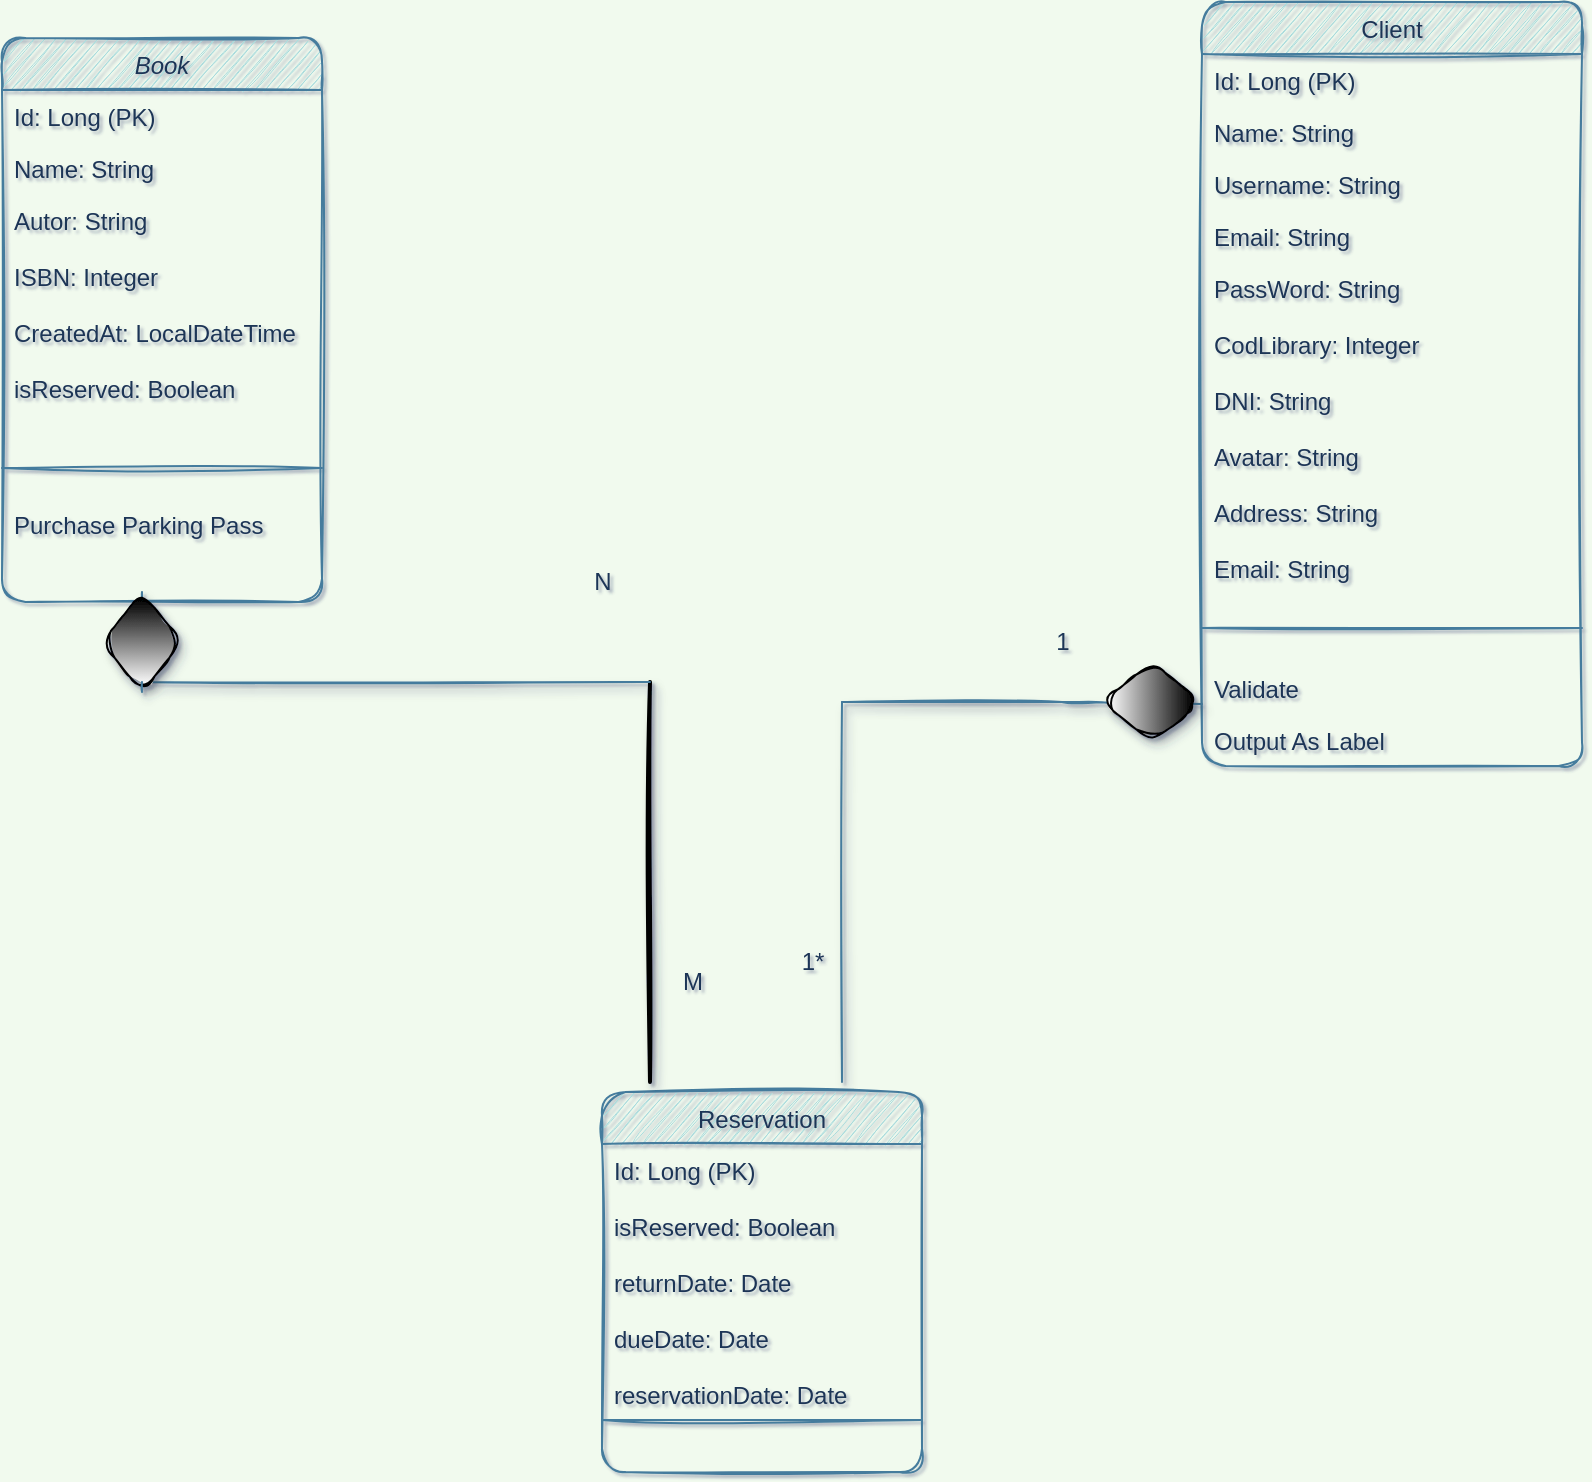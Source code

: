 <mxfile version="16.5.1" type="device"><diagram id="C5RBs43oDa-KdzZeNtuy" name="Page-1"><mxGraphModel dx="1102" dy="865" grid="1" gridSize="10" guides="1" tooltips="1" connect="1" arrows="1" fold="1" page="1" pageScale="1" pageWidth="827" pageHeight="1169" background="#F1FAEE" math="0" shadow="1"><root><mxCell id="WIyWlLk6GJQsqaUBKTNV-0"/><mxCell id="WIyWlLk6GJQsqaUBKTNV-1" parent="WIyWlLk6GJQsqaUBKTNV-0"/><mxCell id="zkfFHV4jXpPFQw0GAbJ--0" value="Book" style="swimlane;fontStyle=2;align=center;verticalAlign=top;childLayout=stackLayout;horizontal=1;startSize=26;horizontalStack=0;resizeParent=1;resizeLast=0;collapsible=1;marginBottom=0;rounded=1;shadow=0;strokeWidth=1;fillColor=#A8DADC;strokeColor=#457B9D;fontColor=#1D3557;sketch=1;" parent="WIyWlLk6GJQsqaUBKTNV-1" vertex="1"><mxGeometry x="10" y="48" width="160" height="282" as="geometry"><mxRectangle x="230" y="140" width="160" height="26" as="alternateBounds"/></mxGeometry></mxCell><mxCell id="zkfFHV4jXpPFQw0GAbJ--1" value="Id: Long (PK)" style="text;align=left;verticalAlign=top;spacingLeft=4;spacingRight=4;overflow=hidden;rotatable=0;points=[[0,0.5],[1,0.5]];portConstraint=eastwest;fontColor=#1D3557;sketch=1;rounded=1;" parent="zkfFHV4jXpPFQw0GAbJ--0" vertex="1"><mxGeometry y="26" width="160" height="26" as="geometry"/></mxCell><mxCell id="zkfFHV4jXpPFQw0GAbJ--2" value="Name: String" style="text;align=left;verticalAlign=top;spacingLeft=4;spacingRight=4;overflow=hidden;rotatable=0;points=[[0,0.5],[1,0.5]];portConstraint=eastwest;rounded=1;shadow=0;html=0;fontColor=#1D3557;sketch=1;" parent="zkfFHV4jXpPFQw0GAbJ--0" vertex="1"><mxGeometry y="52" width="160" height="26" as="geometry"/></mxCell><mxCell id="zkfFHV4jXpPFQw0GAbJ--3" value="Autor: String&#10;&#10;ISBN: Integer&#10;&#10;CreatedAt: LocalDateTime&#10;&#10;isReserved: Boolean&#10;" style="text;align=left;verticalAlign=top;spacingLeft=4;spacingRight=4;overflow=hidden;rotatable=0;points=[[0,0.5],[1,0.5]];portConstraint=eastwest;rounded=1;shadow=0;html=0;fontColor=#1D3557;sketch=1;" parent="zkfFHV4jXpPFQw0GAbJ--0" vertex="1"><mxGeometry y="78" width="160" height="122" as="geometry"/></mxCell><mxCell id="zkfFHV4jXpPFQw0GAbJ--4" value="" style="line;html=1;strokeWidth=1;align=left;verticalAlign=middle;spacingTop=-1;spacingLeft=3;spacingRight=3;rotatable=0;labelPosition=right;points=[];portConstraint=eastwest;fillColor=#A8DADC;strokeColor=#457B9D;fontColor=#1D3557;labelBackgroundColor=#F1FAEE;sketch=1;rounded=1;" parent="zkfFHV4jXpPFQw0GAbJ--0" vertex="1"><mxGeometry y="200" width="160" height="30" as="geometry"/></mxCell><mxCell id="zkfFHV4jXpPFQw0GAbJ--5" value="Purchase Parking Pass" style="text;align=left;verticalAlign=top;spacingLeft=4;spacingRight=4;overflow=hidden;rotatable=0;points=[[0,0.5],[1,0.5]];portConstraint=eastwest;fontColor=#1D3557;sketch=1;rounded=1;" parent="zkfFHV4jXpPFQw0GAbJ--0" vertex="1"><mxGeometry y="230" width="160" height="52" as="geometry"/></mxCell><mxCell id="zkfFHV4jXpPFQw0GAbJ--13" value="Reservation&#10;" style="swimlane;fontStyle=0;align=center;verticalAlign=top;childLayout=stackLayout;horizontal=1;startSize=26;horizontalStack=0;resizeParent=1;resizeLast=0;collapsible=1;marginBottom=0;rounded=1;shadow=0;strokeWidth=1;fillColor=#A8DADC;strokeColor=#457B9D;fontColor=#1D3557;sketch=1;" parent="WIyWlLk6GJQsqaUBKTNV-1" vertex="1"><mxGeometry x="310" y="575" width="160" height="190" as="geometry"><mxRectangle x="340" y="380" width="170" height="26" as="alternateBounds"/></mxGeometry></mxCell><mxCell id="zkfFHV4jXpPFQw0GAbJ--14" value="Id: Long (PK)&#10;&#10;isReserved: Boolean&#10;&#10;returnDate: Date&#10;&#10;dueDate: Date&#10;&#10;reservationDate: Date" style="text;align=left;verticalAlign=top;spacingLeft=4;spacingRight=4;overflow=hidden;rotatable=0;points=[[0,0.5],[1,0.5]];portConstraint=eastwest;fontColor=#1D3557;sketch=1;rounded=1;" parent="zkfFHV4jXpPFQw0GAbJ--13" vertex="1"><mxGeometry y="26" width="160" height="134" as="geometry"/></mxCell><mxCell id="zkfFHV4jXpPFQw0GAbJ--15" value="" style="line;html=1;strokeWidth=1;align=left;verticalAlign=middle;spacingTop=-1;spacingLeft=3;spacingRight=3;rotatable=0;labelPosition=right;points=[];portConstraint=eastwest;fillColor=#A8DADC;strokeColor=#457B9D;fontColor=#1D3557;labelBackgroundColor=#F1FAEE;sketch=1;rounded=1;" parent="zkfFHV4jXpPFQw0GAbJ--13" vertex="1"><mxGeometry y="160" width="160" height="8" as="geometry"/></mxCell><mxCell id="zkfFHV4jXpPFQw0GAbJ--17" value="Client" style="swimlane;fontStyle=0;align=center;verticalAlign=top;childLayout=stackLayout;horizontal=1;startSize=26;horizontalStack=0;resizeParent=1;resizeLast=0;collapsible=1;marginBottom=0;rounded=1;shadow=0;strokeWidth=1;fillColor=#A8DADC;strokeColor=#457B9D;fontColor=#1D3557;sketch=1;" parent="WIyWlLk6GJQsqaUBKTNV-1" vertex="1"><mxGeometry x="610" y="30" width="190" height="382" as="geometry"><mxRectangle x="550" y="140" width="160" height="26" as="alternateBounds"/></mxGeometry></mxCell><mxCell id="zkfFHV4jXpPFQw0GAbJ--18" value="Id: Long (PK)&#10;" style="text;align=left;verticalAlign=top;spacingLeft=4;spacingRight=4;overflow=hidden;rotatable=0;points=[[0,0.5],[1,0.5]];portConstraint=eastwest;fontColor=#1D3557;sketch=1;rounded=1;" parent="zkfFHV4jXpPFQw0GAbJ--17" vertex="1"><mxGeometry y="26" width="190" height="26" as="geometry"/></mxCell><mxCell id="zkfFHV4jXpPFQw0GAbJ--19" value="Name: String" style="text;align=left;verticalAlign=top;spacingLeft=4;spacingRight=4;overflow=hidden;rotatable=0;points=[[0,0.5],[1,0.5]];portConstraint=eastwest;rounded=1;shadow=0;html=0;fontColor=#1D3557;sketch=1;" parent="zkfFHV4jXpPFQw0GAbJ--17" vertex="1"><mxGeometry y="52" width="190" height="26" as="geometry"/></mxCell><mxCell id="zkfFHV4jXpPFQw0GAbJ--20" value="Username: String" style="text;align=left;verticalAlign=top;spacingLeft=4;spacingRight=4;overflow=hidden;rotatable=0;points=[[0,0.5],[1,0.5]];portConstraint=eastwest;rounded=1;shadow=0;html=0;fontColor=#1D3557;sketch=1;" parent="zkfFHV4jXpPFQw0GAbJ--17" vertex="1"><mxGeometry y="78" width="190" height="26" as="geometry"/></mxCell><mxCell id="zkfFHV4jXpPFQw0GAbJ--21" value="Email: String" style="text;align=left;verticalAlign=top;spacingLeft=4;spacingRight=4;overflow=hidden;rotatable=0;points=[[0,0.5],[1,0.5]];portConstraint=eastwest;rounded=1;shadow=0;html=0;fontColor=#1D3557;sketch=1;" parent="zkfFHV4jXpPFQw0GAbJ--17" vertex="1"><mxGeometry y="104" width="190" height="26" as="geometry"/></mxCell><mxCell id="zkfFHV4jXpPFQw0GAbJ--22" value="PassWord: String&#10;&#10;CodLibrary: Integer&#10;&#10;DNI: String&#10;&#10;Avatar: String&#10;&#10;Address: String" style="text;align=left;verticalAlign=top;spacingLeft=4;spacingRight=4;overflow=hidden;rotatable=0;points=[[0,0.5],[1,0.5]];portConstraint=eastwest;rounded=1;shadow=0;html=0;fontColor=#1D3557;sketch=1;" parent="zkfFHV4jXpPFQw0GAbJ--17" vertex="1"><mxGeometry y="130" width="190" height="140" as="geometry"/></mxCell><mxCell id="dvve5wBg9tJH1e_ybyXD-0" value="Email: String" style="text;align=left;verticalAlign=top;spacingLeft=4;spacingRight=4;overflow=hidden;rotatable=0;points=[[0,0.5],[1,0.5]];portConstraint=eastwest;rounded=1;shadow=0;html=0;fontColor=#1D3557;sketch=1;" parent="zkfFHV4jXpPFQw0GAbJ--17" vertex="1"><mxGeometry y="270" width="190" height="26" as="geometry"/></mxCell><mxCell id="zkfFHV4jXpPFQw0GAbJ--23" value="" style="line;html=1;strokeWidth=1;align=left;verticalAlign=middle;spacingTop=-1;spacingLeft=3;spacingRight=3;rotatable=0;labelPosition=right;points=[];portConstraint=eastwest;fillColor=#A8DADC;strokeColor=#457B9D;fontColor=#1D3557;labelBackgroundColor=#F1FAEE;sketch=1;rounded=1;" parent="zkfFHV4jXpPFQw0GAbJ--17" vertex="1"><mxGeometry y="296" width="190" height="34" as="geometry"/></mxCell><mxCell id="zkfFHV4jXpPFQw0GAbJ--24" value="Validate" style="text;align=left;verticalAlign=top;spacingLeft=4;spacingRight=4;overflow=hidden;rotatable=0;points=[[0,0.5],[1,0.5]];portConstraint=eastwest;fontColor=#1D3557;sketch=1;rounded=1;" parent="zkfFHV4jXpPFQw0GAbJ--17" vertex="1"><mxGeometry y="330" width="190" height="26" as="geometry"/></mxCell><mxCell id="zkfFHV4jXpPFQw0GAbJ--25" value="Output As Label" style="text;align=left;verticalAlign=top;spacingLeft=4;spacingRight=4;overflow=hidden;rotatable=0;points=[[0,0.5],[1,0.5]];portConstraint=eastwest;fontColor=#1D3557;sketch=1;rounded=1;" parent="zkfFHV4jXpPFQw0GAbJ--17" vertex="1"><mxGeometry y="356" width="190" height="26" as="geometry"/></mxCell><mxCell id="dvve5wBg9tJH1e_ybyXD-2" value="N" style="text;html=1;align=center;verticalAlign=middle;resizable=0;points=[];autosize=1;strokeColor=none;fillColor=none;fontColor=#1D3557;" parent="WIyWlLk6GJQsqaUBKTNV-1" vertex="1"><mxGeometry x="300" y="310" width="20" height="20" as="geometry"/></mxCell><mxCell id="dvve5wBg9tJH1e_ybyXD-3" value="M" style="text;html=1;align=center;verticalAlign=middle;resizable=0;points=[];autosize=1;strokeColor=none;fillColor=none;fontColor=#1D3557;" parent="WIyWlLk6GJQsqaUBKTNV-1" vertex="1"><mxGeometry x="340" y="510" width="30" height="20" as="geometry"/></mxCell><mxCell id="dvve5wBg9tJH1e_ybyXD-10" value="" style="endArrow=none;html=1;rounded=1;shadow=1;sketch=1;fontColor=#1D3557;strokeColor=#457B9D;fillColor=#A8DADC;entryX=0;entryY=0.808;entryDx=0;entryDy=0;entryPerimeter=0;" parent="WIyWlLk6GJQsqaUBKTNV-1" target="zkfFHV4jXpPFQw0GAbJ--24" edge="1"><mxGeometry width="50" height="50" relative="1" as="geometry"><mxPoint x="430" y="380" as="sourcePoint"/><mxPoint x="470" y="330" as="targetPoint"/><Array as="points"><mxPoint x="550" y="380"/></Array></mxGeometry></mxCell><mxCell id="dvve5wBg9tJH1e_ybyXD-11" value="1*" style="text;html=1;align=center;verticalAlign=middle;resizable=0;points=[];autosize=1;strokeColor=none;fillColor=none;fontColor=#1D3557;" parent="WIyWlLk6GJQsqaUBKTNV-1" vertex="1"><mxGeometry x="400" y="500" width="30" height="20" as="geometry"/></mxCell><mxCell id="dvve5wBg9tJH1e_ybyXD-12" value="1" style="text;html=1;align=center;verticalAlign=middle;resizable=0;points=[];autosize=1;strokeColor=none;fillColor=none;fontColor=#1D3557;" parent="WIyWlLk6GJQsqaUBKTNV-1" vertex="1"><mxGeometry x="530" y="340" width="20" height="20" as="geometry"/></mxCell><mxCell id="dvve5wBg9tJH1e_ybyXD-14" value="" style="endArrow=none;endSize=10;endFill=0;shadow=1;strokeWidth=1;rounded=1;edgeStyle=elbowEdgeStyle;elbow=vertical;strokeColor=#457B9D;fontColor=#1D3557;labelBackgroundColor=#F1FAEE;sketch=1;" parent="WIyWlLk6GJQsqaUBKTNV-1" source="zkfFHV4jXpPFQw0GAbJ--13" edge="1"><mxGeometry width="160" relative="1" as="geometry"><mxPoint x="334" y="570" as="sourcePoint"/><mxPoint x="334" y="575" as="targetPoint"/></mxGeometry></mxCell><mxCell id="dvve5wBg9tJH1e_ybyXD-15" value="" style="rhombus;whiteSpace=wrap;html=1;rounded=1;sketch=1;fontColor=#000000;strokeColor=#000000;fillColor=#000000;shadow=1;labelBackgroundColor=#000000;labelBorderColor=default;gradientColor=#ffffff;direction=south;" parent="WIyWlLk6GJQsqaUBKTNV-1" vertex="1"><mxGeometry x="560" y="360" width="50" height="40" as="geometry"/></mxCell><mxCell id="dvve5wBg9tJH1e_ybyXD-19" value="" style="endArrow=none;html=1;rounded=1;shadow=1;sketch=1;fontColor=#000000;strokeColor=#457B9D;fillColor=#A8DADC;" parent="WIyWlLk6GJQsqaUBKTNV-1" edge="1"><mxGeometry width="50" height="50" relative="1" as="geometry"><mxPoint x="430" y="570" as="sourcePoint"/><mxPoint x="430" y="380" as="targetPoint"/></mxGeometry></mxCell><mxCell id="dvve5wBg9tJH1e_ybyXD-21" value="" style="line;strokeWidth=2;direction=south;html=1;rounded=1;shadow=1;labelBackgroundColor=#000000;labelBorderColor=default;sketch=1;fontColor=#000000;fillColor=#000000;gradientColor=#ffffff;" parent="WIyWlLk6GJQsqaUBKTNV-1" vertex="1"><mxGeometry x="329" y="370" width="10" height="200" as="geometry"/></mxCell><mxCell id="dvve5wBg9tJH1e_ybyXD-22" value="" style="endArrow=none;html=1;rounded=1;shadow=1;sketch=1;fontColor=#000000;strokeColor=#457B9D;fillColor=#A8DADC;entryX=0;entryY=0.5;entryDx=0;entryDy=0;entryPerimeter=0;" parent="WIyWlLk6GJQsqaUBKTNV-1" target="dvve5wBg9tJH1e_ybyXD-21" edge="1"><mxGeometry width="50" height="50" relative="1" as="geometry"><mxPoint x="80" y="370" as="sourcePoint"/><mxPoint x="250" y="360" as="targetPoint"/></mxGeometry></mxCell><mxCell id="dvve5wBg9tJH1e_ybyXD-23" value="" style="endArrow=none;html=1;rounded=1;shadow=1;sketch=1;fontColor=#000000;strokeColor=#457B9D;fillColor=#A8DADC;startArrow=none;" parent="WIyWlLk6GJQsqaUBKTNV-1" edge="1" source="ybvU3eiQ3kYk8PT8sIAb-1"><mxGeometry width="50" height="50" relative="1" as="geometry"><mxPoint x="80" y="370" as="sourcePoint"/><mxPoint x="80" y="330" as="targetPoint"/></mxGeometry></mxCell><mxCell id="ybvU3eiQ3kYk8PT8sIAb-1" value="" style="rhombus;whiteSpace=wrap;html=1;rounded=1;sketch=1;fontColor=#000000;strokeColor=#000000;fillColor=#000000;shadow=1;labelBackgroundColor=#000000;labelBorderColor=default;gradientColor=#ffffff;" vertex="1" parent="WIyWlLk6GJQsqaUBKTNV-1"><mxGeometry x="60" y="325" width="40" height="50" as="geometry"/></mxCell><mxCell id="ybvU3eiQ3kYk8PT8sIAb-2" value="" style="endArrow=none;html=1;rounded=1;shadow=1;sketch=1;fontColor=#000000;strokeColor=#457B9D;fillColor=#A8DADC;" edge="1" parent="WIyWlLk6GJQsqaUBKTNV-1" target="ybvU3eiQ3kYk8PT8sIAb-1"><mxGeometry width="50" height="50" relative="1" as="geometry"><mxPoint x="80" y="370" as="sourcePoint"/><mxPoint x="80" y="330" as="targetPoint"/></mxGeometry></mxCell></root></mxGraphModel></diagram></mxfile>